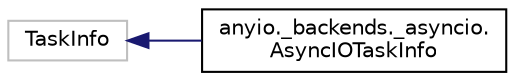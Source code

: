 digraph "Graphical Class Hierarchy"
{
 // LATEX_PDF_SIZE
  edge [fontname="Helvetica",fontsize="10",labelfontname="Helvetica",labelfontsize="10"];
  node [fontname="Helvetica",fontsize="10",shape=record];
  rankdir="LR";
  Node18855 [label="TaskInfo",height=0.2,width=0.4,color="grey75", fillcolor="white", style="filled",tooltip=" "];
  Node18855 -> Node0 [dir="back",color="midnightblue",fontsize="10",style="solid",fontname="Helvetica"];
  Node0 [label="anyio._backends._asyncio.\lAsyncIOTaskInfo",height=0.2,width=0.4,color="black", fillcolor="white", style="filled",URL="$classanyio_1_1__backends_1_1__asyncio_1_1AsyncIOTaskInfo.html",tooltip=" "];
}
